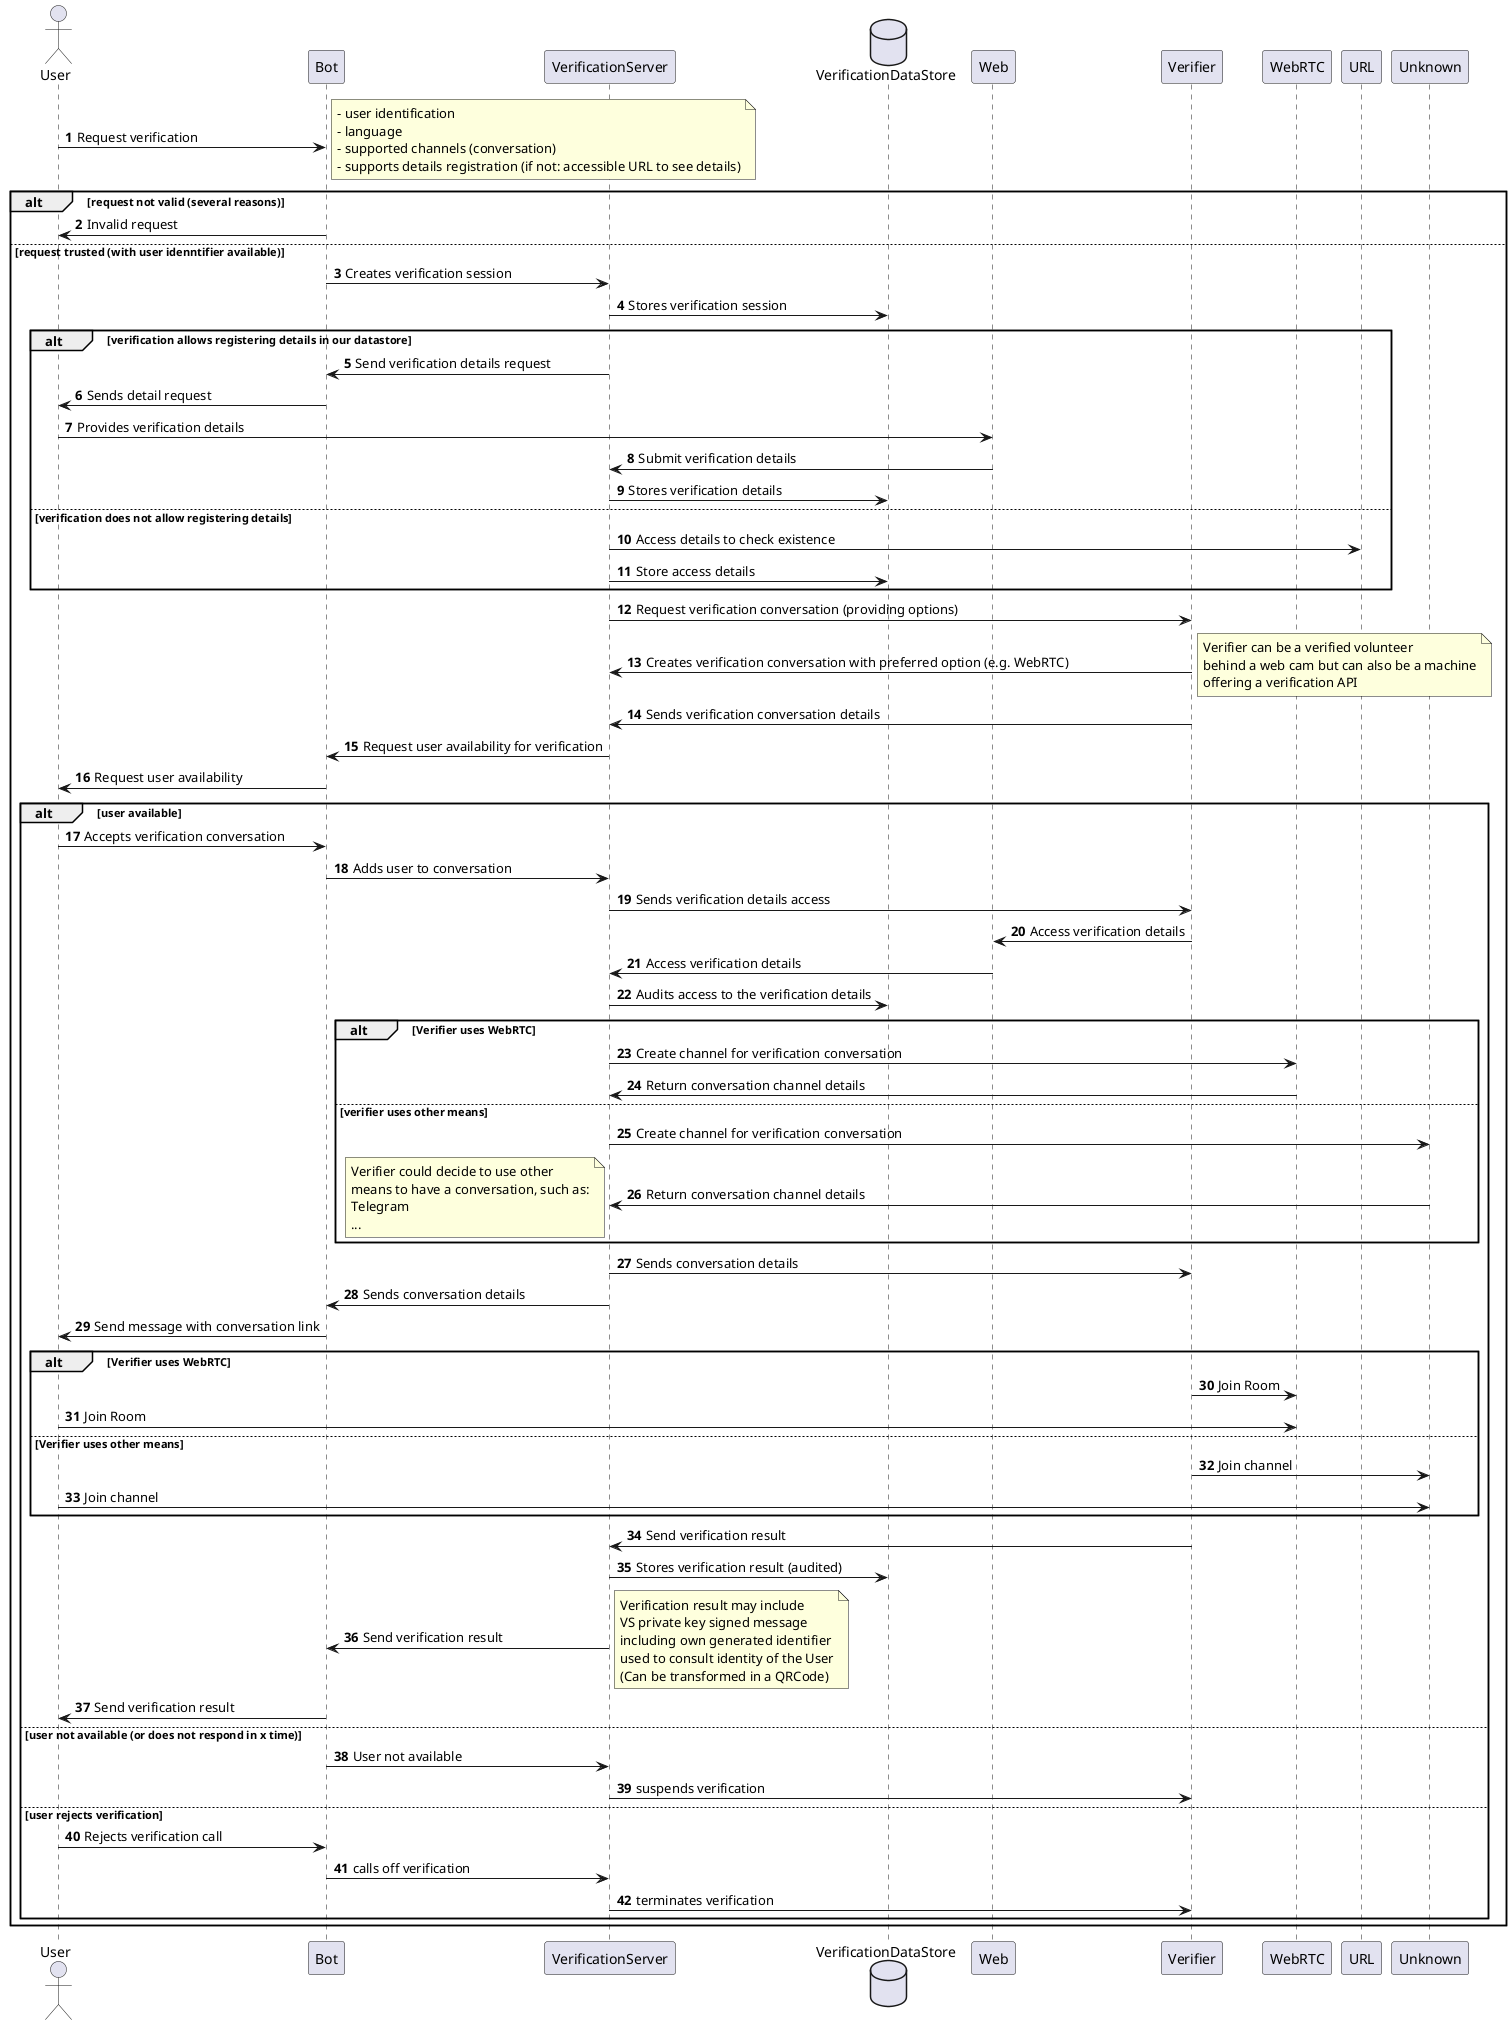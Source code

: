 @startuml
autonumber

actor User

participant Bot

participant VerificationServer as VS
database VerificationDataStore as VSDS

participant Web
participant Verifier
participant WebRTC

User -> Bot: Request verification
note right
- user identification
- language
- supported channels (conversation)
- supports details registration (if not: accessible URL to see details)
endnote
alt request not valid (several reasons)
    Bot -> User: Invalid request
else request trusted (with user idenntifier available)
    Bot -> VS: Creates verification session
    VS -> VSDS: Stores verification session
    alt verification allows registering details in our datastore
        VS -> Bot: Send verification details request
        Bot -> User: Sends detail request
        User -> Web: Provides verification details
        Web -> VS: Submit verification details
        VS -> VSDS: Stores verification details
    else verification does not allow registering details
        VS -> URL: Access details to check existence
        VS -> VSDS: Store access details
    end
    VS -> Verifier: Request verification conversation (providing options)
    Verifier -> VS: Creates verification conversation with preferred option (e.g. WebRTC)
    note right
    Verifier can be a verified volunteer
    behind a web cam but can also be a machine
    offering a verification API
    endnote
    Verifier -> VS: Sends verification conversation details
    VS -> Bot: Request user availability for verification
    Bot -> User: Request user availability
    alt user available
        User -> Bot: Accepts verification conversation
        Bot -> VS: Adds user to conversation
        VS -> Verifier: Sends verification details access
        Verifier -> Web: Access verification details
        Web -> VS: Access verification details
        VS -> VSDS: Audits access to the verification details
        alt Verifier uses WebRTC
            VS -> WebRTC: Create channel for verification conversation
            WebRTC -> VS: Return conversation channel details
        else verifier uses other means
            VS -> Unknown: Create channel for verification conversation
            Unknown -> VS: Return conversation channel details
            note left
            Verifier could decide to use other
            means to have a conversation, such as:
            Telegram
            ...
            endnote
        end
        VS -> Verifier: Sends conversation details
        VS -> Bot: Sends conversation details
        Bot -> User: Send message with conversation link
        alt Verifier uses WebRTC
            Verifier -> WebRTC: Join Room
            User -> WebRTC: Join Room
        else Verifier uses other means
            Verifier -> Unknown: Join channel
            User -> Unknown: Join channel
        end
        Verifier -> VS: Send verification result
        VS -> VSDS: Stores verification result (audited)
        VS -> Bot: Send verification result
        note right
        Verification result may include
        VS private key signed message
        including own generated identifier
        used to consult identity of the User
        (Can be transformed in a QRCode)
        endnote
        Bot -> User: Send verification result
    else user not available (or does not respond in x time)
        Bot -> VS: User not available
        VS -> Verifier: suspends verification
    else user rejects verification
        User -> Bot: Rejects verification call
        Bot -> VS: calls off verification
        VS -> Verifier: terminates verification
    end
end

@enduml